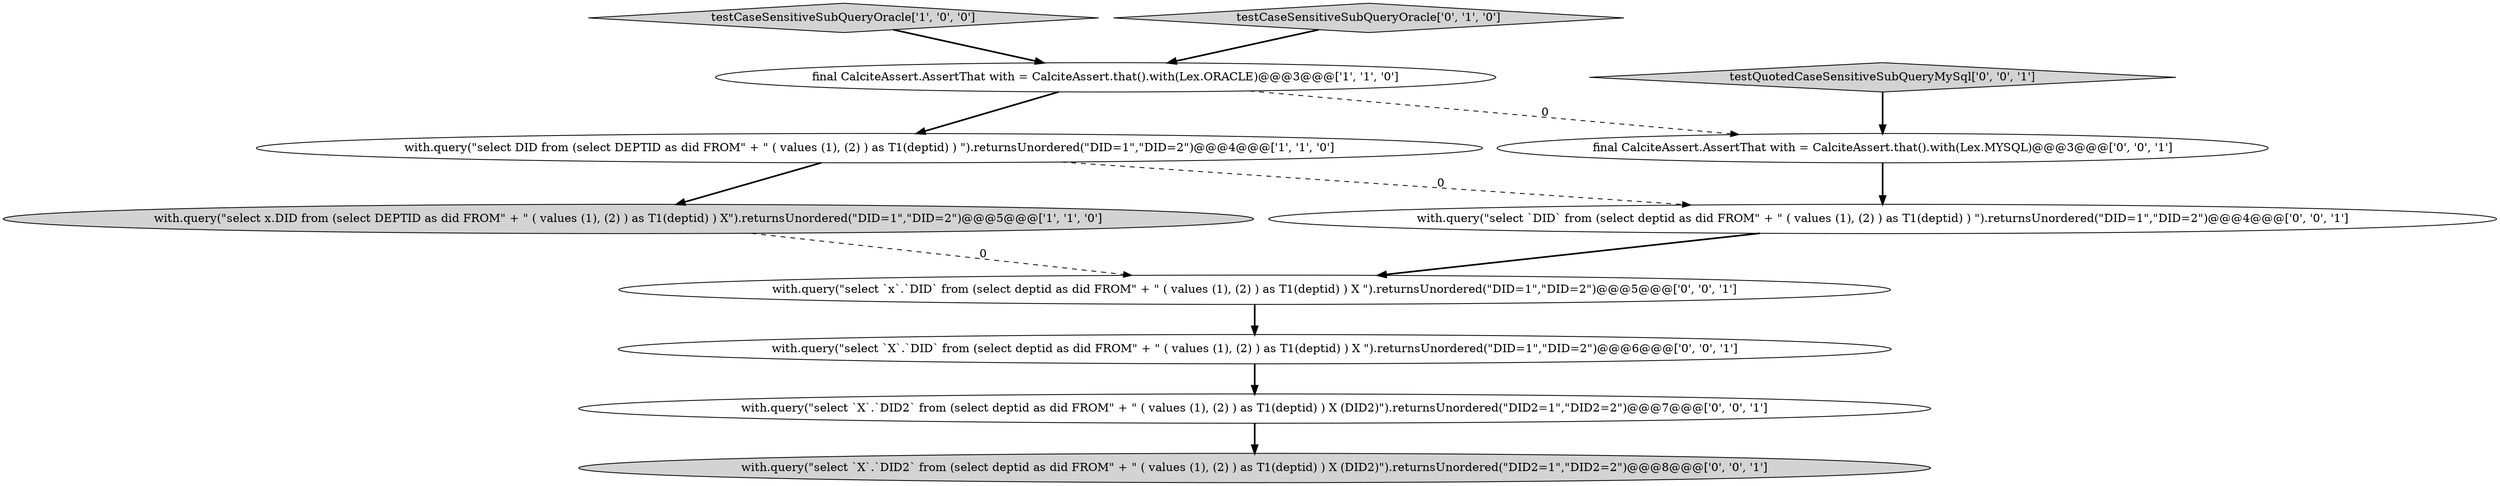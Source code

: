 digraph {
2 [style = filled, label = "with.query(\"select DID from (select DEPTID as did FROM\" + \" ( values (1), (2) ) as T1(deptid) ) \").returnsUnordered(\"DID=1\",\"DID=2\")@@@4@@@['1', '1', '0']", fillcolor = white, shape = ellipse image = "AAA0AAABBB1BBB"];
10 [style = filled, label = "with.query(\"select `X`.`DID` from (select deptid as did FROM\" + \" ( values (1), (2) ) as T1(deptid) ) X \").returnsUnordered(\"DID=1\",\"DID=2\")@@@6@@@['0', '0', '1']", fillcolor = white, shape = ellipse image = "AAA0AAABBB3BBB"];
6 [style = filled, label = "with.query(\"select `DID` from (select deptid as did FROM\" + \" ( values (1), (2) ) as T1(deptid) ) \").returnsUnordered(\"DID=1\",\"DID=2\")@@@4@@@['0', '0', '1']", fillcolor = white, shape = ellipse image = "AAA0AAABBB3BBB"];
0 [style = filled, label = "with.query(\"select x.DID from (select DEPTID as did FROM\" + \" ( values (1), (2) ) as T1(deptid) ) X\").returnsUnordered(\"DID=1\",\"DID=2\")@@@5@@@['1', '1', '0']", fillcolor = lightgray, shape = ellipse image = "AAA0AAABBB1BBB"];
1 [style = filled, label = "final CalciteAssert.AssertThat with = CalciteAssert.that().with(Lex.ORACLE)@@@3@@@['1', '1', '0']", fillcolor = white, shape = ellipse image = "AAA0AAABBB1BBB"];
7 [style = filled, label = "with.query(\"select `X`.`DID2` from (select deptid as did FROM\" + \" ( values (1), (2) ) as T1(deptid) ) X (DID2)\").returnsUnordered(\"DID2=1\",\"DID2=2\")@@@7@@@['0', '0', '1']", fillcolor = white, shape = ellipse image = "AAA0AAABBB3BBB"];
11 [style = filled, label = "with.query(\"select `x`.`DID` from (select deptid as did FROM\" + \" ( values (1), (2) ) as T1(deptid) ) X \").returnsUnordered(\"DID=1\",\"DID=2\")@@@5@@@['0', '0', '1']", fillcolor = white, shape = ellipse image = "AAA0AAABBB3BBB"];
8 [style = filled, label = "with.query(\"select `X`.`DID2` from (select deptid as did FROM\" + \" ( values (1), (2) ) as T1(deptid) ) X (DID2)\").returnsUnordered(\"DID2=1\",\"DID2=2\")@@@8@@@['0', '0', '1']", fillcolor = lightgray, shape = ellipse image = "AAA0AAABBB3BBB"];
5 [style = filled, label = "final CalciteAssert.AssertThat with = CalciteAssert.that().with(Lex.MYSQL)@@@3@@@['0', '0', '1']", fillcolor = white, shape = ellipse image = "AAA0AAABBB3BBB"];
9 [style = filled, label = "testQuotedCaseSensitiveSubQueryMySql['0', '0', '1']", fillcolor = lightgray, shape = diamond image = "AAA0AAABBB3BBB"];
3 [style = filled, label = "testCaseSensitiveSubQueryOracle['1', '0', '0']", fillcolor = lightgray, shape = diamond image = "AAA0AAABBB1BBB"];
4 [style = filled, label = "testCaseSensitiveSubQueryOracle['0', '1', '0']", fillcolor = lightgray, shape = diamond image = "AAA0AAABBB2BBB"];
9->5 [style = bold, label=""];
4->1 [style = bold, label=""];
2->0 [style = bold, label=""];
1->2 [style = bold, label=""];
0->11 [style = dashed, label="0"];
1->5 [style = dashed, label="0"];
5->6 [style = bold, label=""];
3->1 [style = bold, label=""];
7->8 [style = bold, label=""];
11->10 [style = bold, label=""];
10->7 [style = bold, label=""];
6->11 [style = bold, label=""];
2->6 [style = dashed, label="0"];
}
